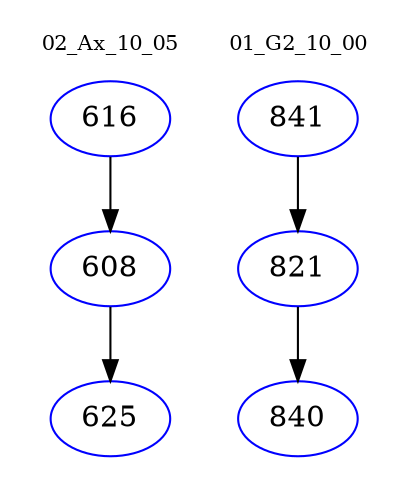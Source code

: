 digraph{
subgraph cluster_0 {
color = white
label = "02_Ax_10_05";
fontsize=10;
T0_616 [label="616", color="blue"]
T0_616 -> T0_608 [color="black"]
T0_608 [label="608", color="blue"]
T0_608 -> T0_625 [color="black"]
T0_625 [label="625", color="blue"]
}
subgraph cluster_1 {
color = white
label = "01_G2_10_00";
fontsize=10;
T1_841 [label="841", color="blue"]
T1_841 -> T1_821 [color="black"]
T1_821 [label="821", color="blue"]
T1_821 -> T1_840 [color="black"]
T1_840 [label="840", color="blue"]
}
}
